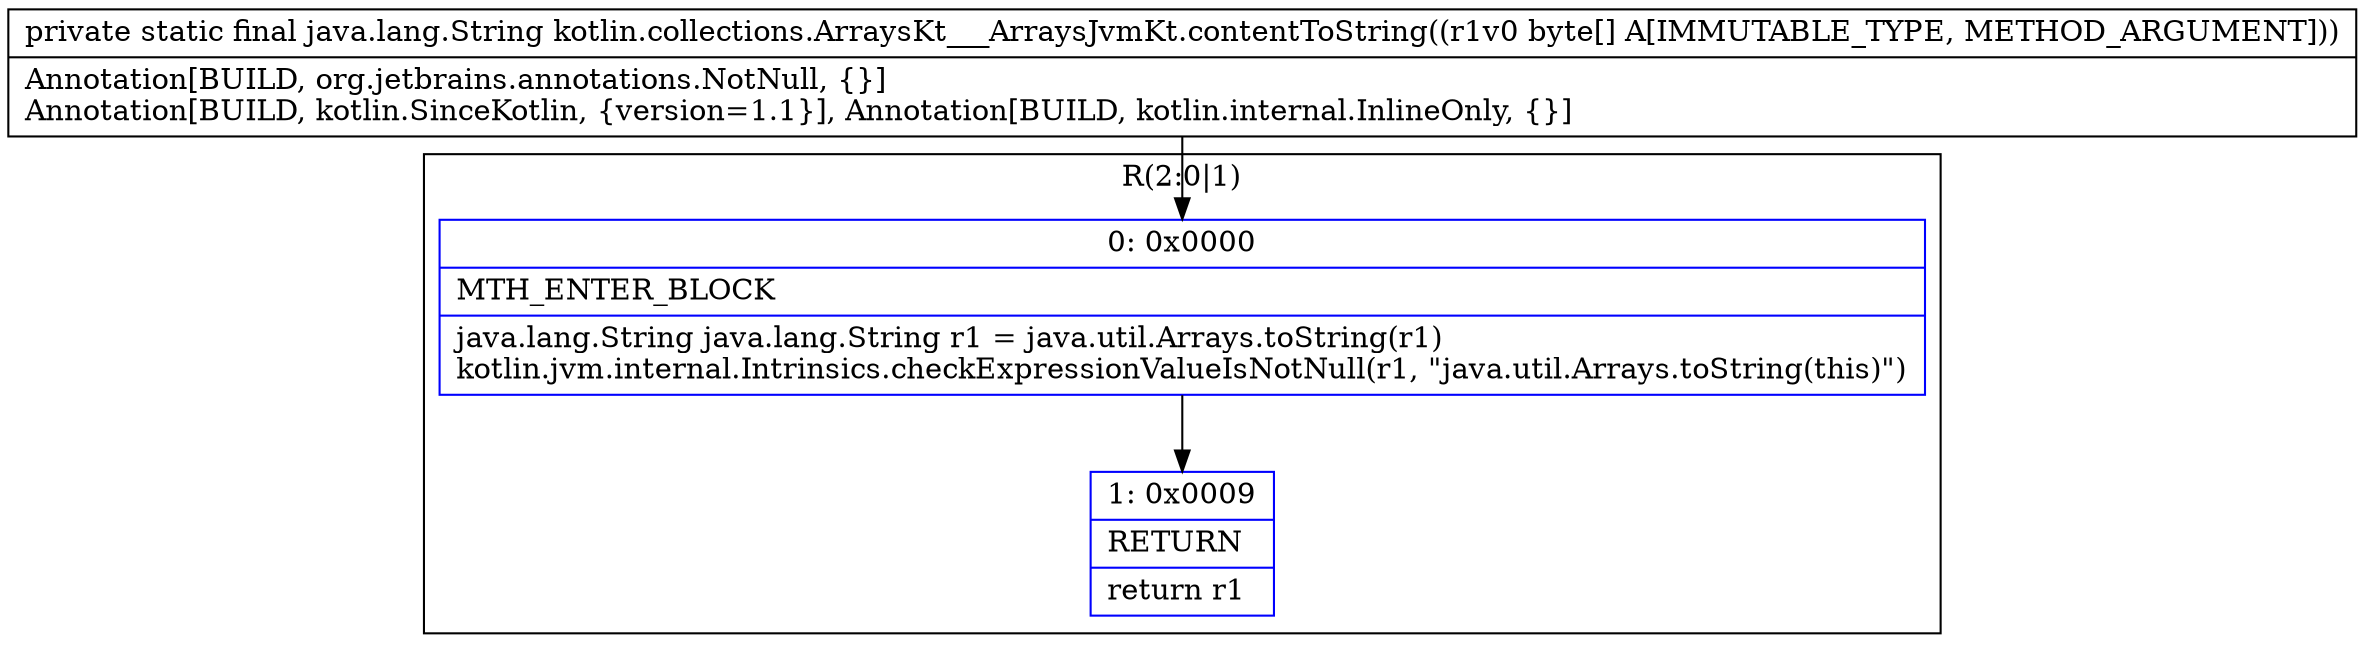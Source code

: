 digraph "CFG forkotlin.collections.ArraysKt___ArraysJvmKt.contentToString([B)Ljava\/lang\/String;" {
subgraph cluster_Region_1113897246 {
label = "R(2:0|1)";
node [shape=record,color=blue];
Node_0 [shape=record,label="{0\:\ 0x0000|MTH_ENTER_BLOCK\l|java.lang.String java.lang.String r1 = java.util.Arrays.toString(r1)\lkotlin.jvm.internal.Intrinsics.checkExpressionValueIsNotNull(r1, \"java.util.Arrays.toString(this)\")\l}"];
Node_1 [shape=record,label="{1\:\ 0x0009|RETURN\l|return r1\l}"];
}
MethodNode[shape=record,label="{private static final java.lang.String kotlin.collections.ArraysKt___ArraysJvmKt.contentToString((r1v0 byte[] A[IMMUTABLE_TYPE, METHOD_ARGUMENT]))  | Annotation[BUILD, org.jetbrains.annotations.NotNull, \{\}]\lAnnotation[BUILD, kotlin.SinceKotlin, \{version=1.1\}], Annotation[BUILD, kotlin.internal.InlineOnly, \{\}]\l}"];
MethodNode -> Node_0;
Node_0 -> Node_1;
}


